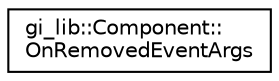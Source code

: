 digraph "Graphical Class Hierarchy"
{
  edge [fontname="Helvetica",fontsize="10",labelfontname="Helvetica",labelfontsize="10"];
  node [fontname="Helvetica",fontsize="10",shape=record];
  rankdir="LR";
  Node1 [label="gi_lib::Component::\lOnRemovedEventArgs",height=0.2,width=0.4,color="black", fillcolor="white", style="filled",URL="$structgi__lib_1_1_component_1_1_on_removed_event_args.html",tooltip="Arguments of the OnRemoved event. "];
}
